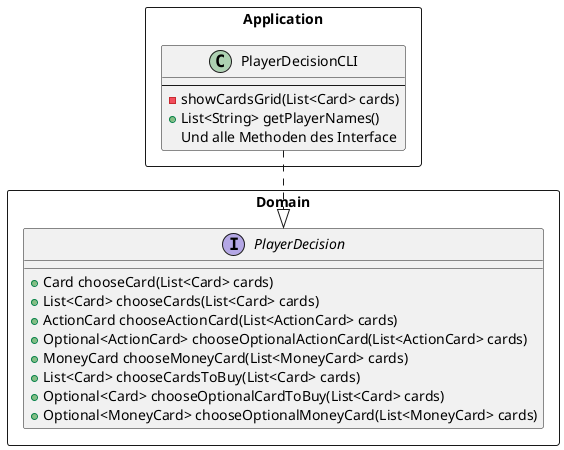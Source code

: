 @startuml high-cohesion

skinparam classFontColor automatic
skinparam classHeaderBackgroundColor<<Important>> #EA3652
hide stereotype

package Domain <<Rectangle>> {

    interface PlayerDecision {
        + Card chooseCard(List<Card> cards)
        + List<Card> chooseCards(List<Card> cards)
        + ActionCard chooseActionCard(List<ActionCard> cards)
        + Optional<ActionCard> chooseOptionalActionCard(List<ActionCard> cards)
        + MoneyCard chooseMoneyCard(List<MoneyCard> cards)
        + List<Card> chooseCardsToBuy(List<Card> cards)
        + Optional<Card> chooseOptionalCardToBuy(List<Card> cards)
        + Optional<MoneyCard> chooseOptionalMoneyCard(List<MoneyCard> cards)
    }

}

package Application <<Rectangle>> {

    class PlayerDecisionCLI {
        --
        - showCardsGrid(List<Card> cards)
        + List<String> getPlayerNames()
        Und alle Methoden des Interface
    }

}

PlayerDecisionCLI .d.|> PlayerDecision


@enduml